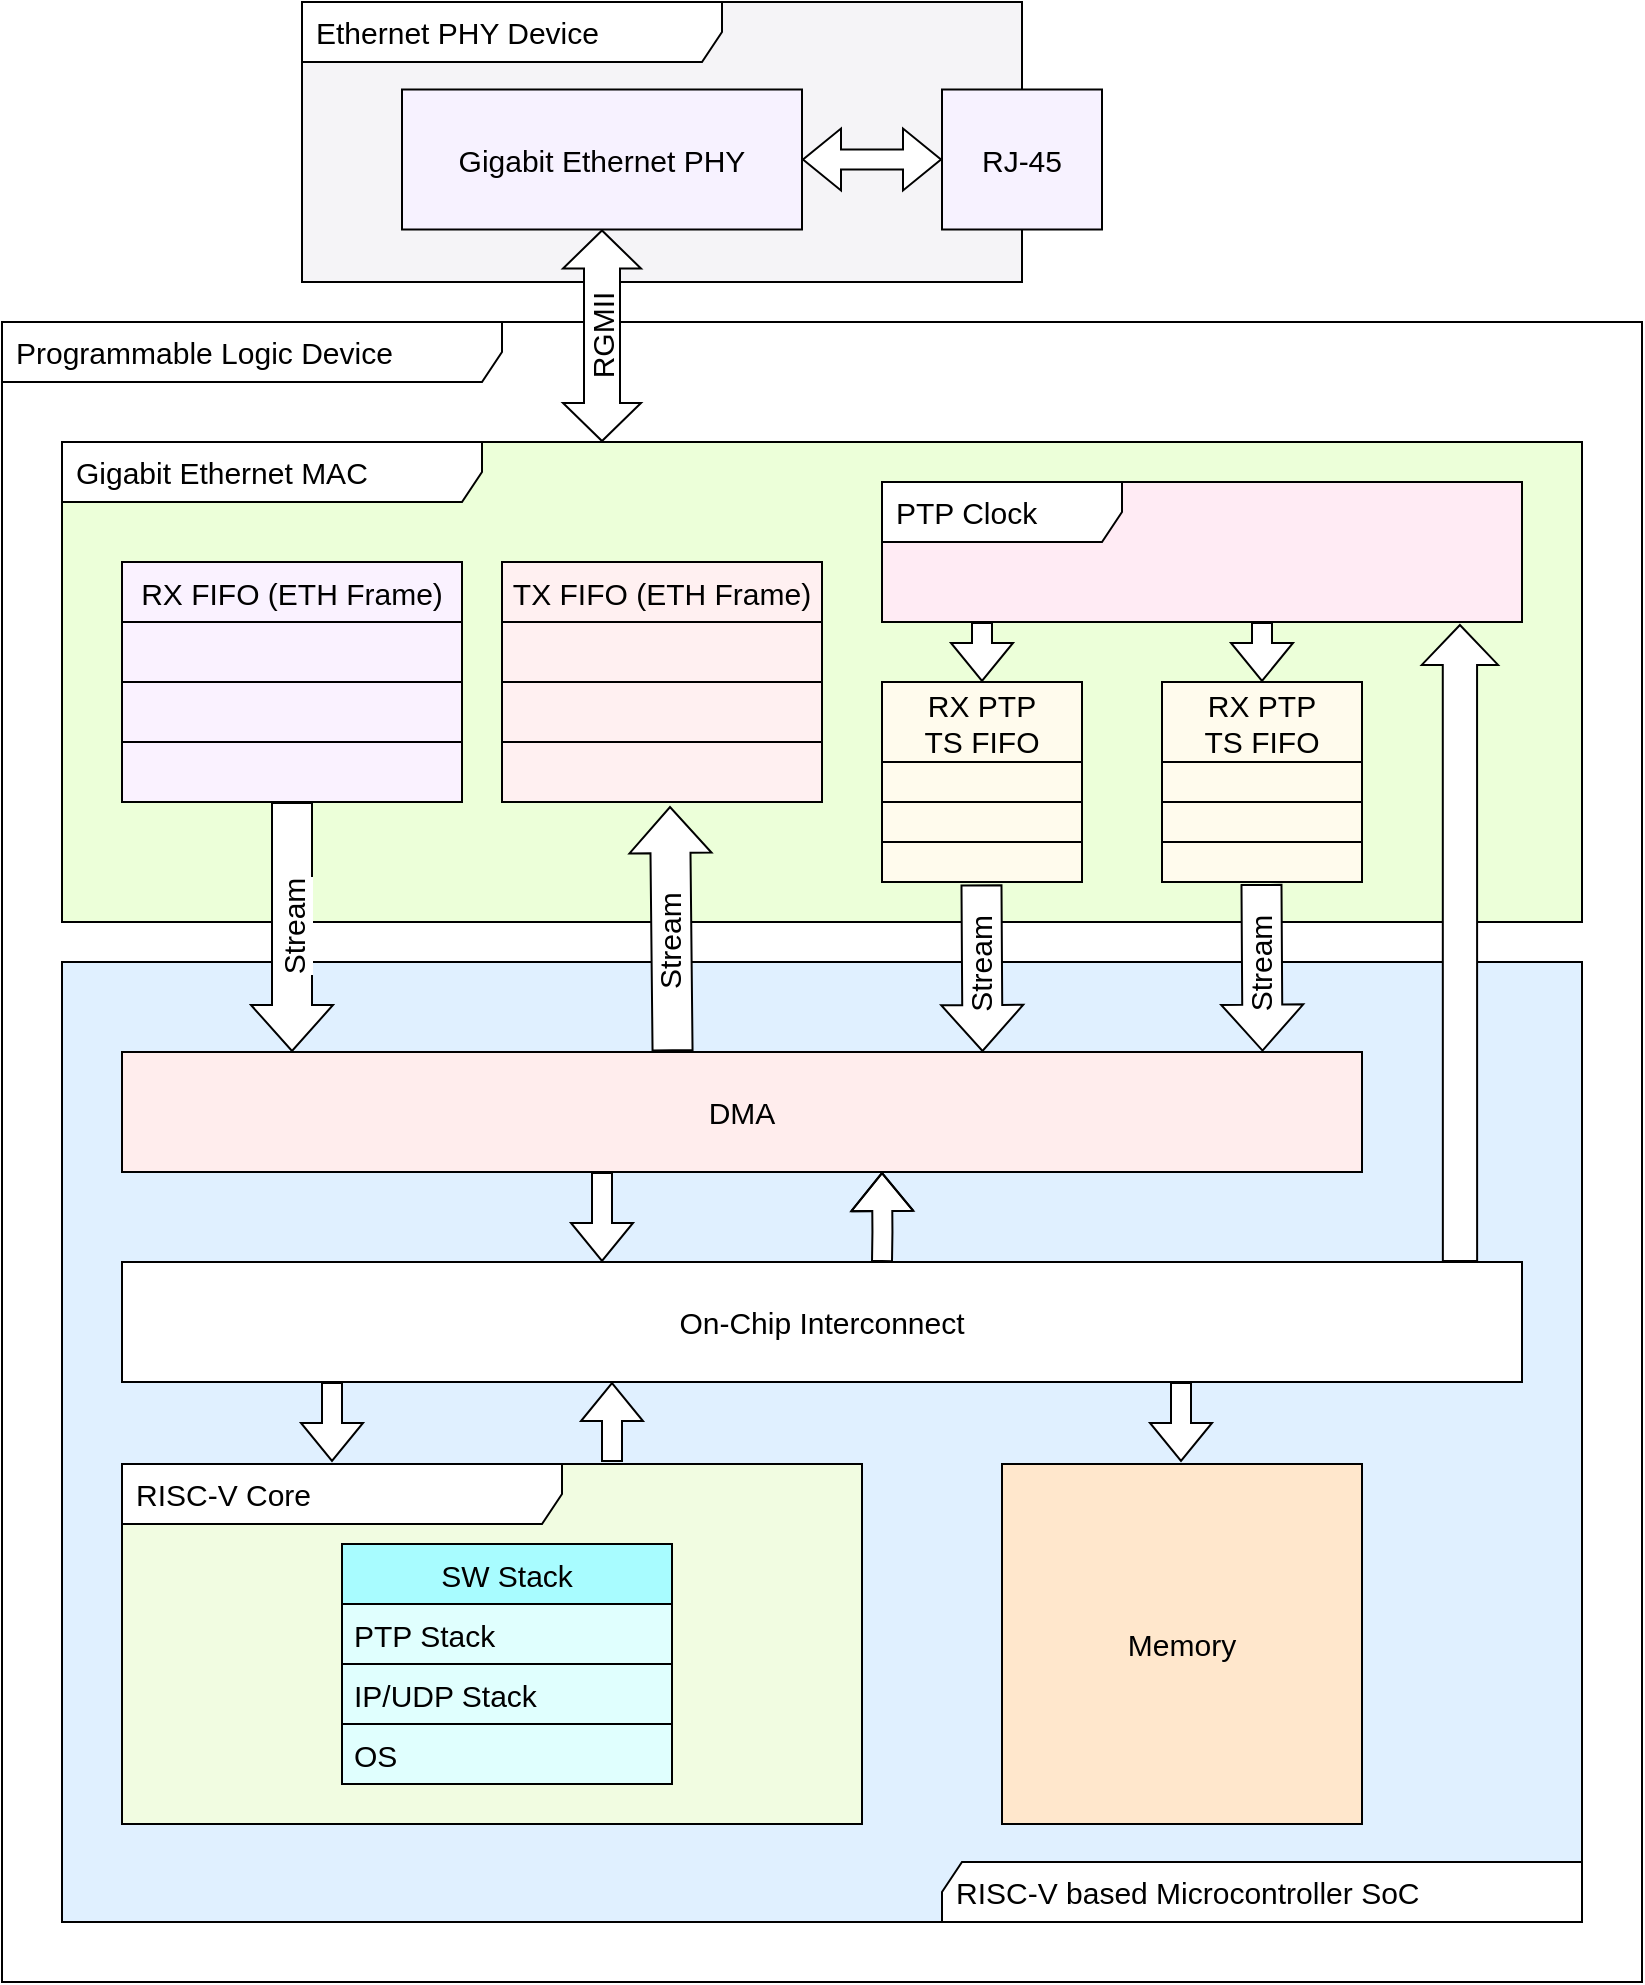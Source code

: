 <mxfile version="18.0.4" type="github">
  <diagram id="mLPpQYJzLz1xqzUndZVS" name="Page-1">
    <mxGraphModel dx="1422" dy="752" grid="1" gridSize="10" guides="1" tooltips="1" connect="1" arrows="1" fold="1" page="1" pageScale="1" pageWidth="827" pageHeight="1169" math="0" shadow="0">
      <root>
        <mxCell id="0" />
        <mxCell id="1" parent="0" />
        <mxCell id="8U_8XwLauRsZ4ZYQqi3w-3" value="Programmable Logic Device" style="shape=umlFrame;whiteSpace=wrap;html=1;width=250;height=30;boundedLbl=1;verticalAlign=middle;align=left;spacingLeft=5;fillColor=default;swimlaneFillColor=#ffffff;fontSize=15;" parent="1" vertex="1">
          <mxGeometry x="50" y="220" width="820" height="830" as="geometry" />
        </mxCell>
        <mxCell id="9wRkoVYpAe7Pgj8xl5cS-29" value="RISC-V based Microcontroller SoC" style="shape=umlFrame;whiteSpace=wrap;html=1;width=320;height=30;boundedLbl=1;verticalAlign=middle;align=left;spacingLeft=5;fillColor=#FFFFFF;swimlaneFillColor=#E0F0FF;direction=west;fontSize=15;" parent="1" vertex="1">
          <mxGeometry x="80" y="540" width="760" height="480" as="geometry" />
        </mxCell>
        <mxCell id="8U_8XwLauRsZ4ZYQqi3w-2" value="&lt;div style=&quot;font-size: 15px;&quot;&gt;Gigabit Ethernet MAC&lt;/div&gt;" style="shape=umlFrame;whiteSpace=wrap;html=1;width=210;height=30;boundedLbl=1;verticalAlign=middle;align=left;spacingLeft=5;fillColor=#FFFFFF;swimlaneFillColor=#ECFFD9;fontSize=15;" parent="1" vertex="1">
          <mxGeometry x="80" y="280" width="760" height="240" as="geometry" />
        </mxCell>
        <mxCell id="9wRkoVYpAe7Pgj8xl5cS-7" value="" style="group;fillColor=none;fontSize=15;" parent="1" vertex="1" connectable="0">
          <mxGeometry x="200" y="60" width="400" height="140" as="geometry" />
        </mxCell>
        <mxCell id="9wRkoVYpAe7Pgj8xl5cS-1" value="Ethernet PHY Device" style="shape=umlFrame;whiteSpace=wrap;html=1;width=210;height=30;boundedLbl=1;verticalAlign=middle;align=left;spacingLeft=5;fillColor=#FFFFFF;swimlaneFillColor=#F5F4F7;fontSize=15;" parent="9wRkoVYpAe7Pgj8xl5cS-7" vertex="1">
          <mxGeometry width="360" height="140" as="geometry" />
        </mxCell>
        <mxCell id="9wRkoVYpAe7Pgj8xl5cS-3" value="&lt;span style=&quot;font-size: 15px;&quot;&gt;RJ-45&lt;/span&gt;" style="rounded=0;whiteSpace=wrap;html=1;labelBackgroundColor=none;fillColor=#F7F2FF;fontSize=15;" parent="9wRkoVYpAe7Pgj8xl5cS-7" vertex="1">
          <mxGeometry x="320" y="43.75" width="80" height="70" as="geometry" />
        </mxCell>
        <mxCell id="9wRkoVYpAe7Pgj8xl5cS-4" value="Gigabit Ethernet PHY" style="rounded=0;whiteSpace=wrap;html=1;labelBackgroundColor=none;fillColor=#F7F2FF;fontSize=15;" parent="9wRkoVYpAe7Pgj8xl5cS-7" vertex="1">
          <mxGeometry x="50" y="43.75" width="200" height="70" as="geometry" />
        </mxCell>
        <mxCell id="9wRkoVYpAe7Pgj8xl5cS-6" value="" style="shape=flexArrow;endArrow=classic;startArrow=classic;html=1;rounded=0;fontColor=none;entryX=0;entryY=0.5;entryDx=0;entryDy=0;exitX=1;exitY=0.5;exitDx=0;exitDy=0;fillColor=default;fontSize=15;" parent="9wRkoVYpAe7Pgj8xl5cS-7" source="9wRkoVYpAe7Pgj8xl5cS-4" target="9wRkoVYpAe7Pgj8xl5cS-3" edge="1">
          <mxGeometry width="100" height="100" relative="1" as="geometry">
            <mxPoint x="200" y="131.25" as="sourcePoint" />
            <mxPoint x="300" y="43.75" as="targetPoint" />
          </mxGeometry>
        </mxCell>
        <mxCell id="9wRkoVYpAe7Pgj8xl5cS-8" value="RGMII" style="shape=flexArrow;endArrow=classic;startArrow=classic;html=1;rounded=0;fontColor=none;entryX=0.5;entryY=1;entryDx=0;entryDy=0;width=18;fillColor=#FFFFFF;labelBackgroundColor=none;horizontal=0;startSize=6;fontSize=15;" parent="1" target="9wRkoVYpAe7Pgj8xl5cS-4" edge="1">
          <mxGeometry width="100" height="100" relative="1" as="geometry">
            <mxPoint x="350" y="280" as="sourcePoint" />
            <mxPoint x="690" y="390" as="targetPoint" />
          </mxGeometry>
        </mxCell>
        <mxCell id="9wRkoVYpAe7Pgj8xl5cS-9" value="TX FIFO (ETH Frame)" style="swimlane;fontStyle=0;childLayout=stackLayout;horizontal=1;startSize=30;horizontalStack=0;resizeParent=1;resizeParentMax=0;resizeLast=0;collapsible=1;marginBottom=0;labelBackgroundColor=none;fontColor=none;fillColor=#FFF0F1;fontSize=15;" parent="1" vertex="1">
          <mxGeometry x="300" y="340" width="160" height="120" as="geometry" />
        </mxCell>
        <mxCell id="9wRkoVYpAe7Pgj8xl5cS-10" value="  " style="text;strokeColor=default;fillColor=#FFF0F1;align=left;verticalAlign=middle;spacingLeft=4;spacingRight=4;overflow=hidden;points=[[0,0.5],[1,0.5]];portConstraint=eastwest;rotatable=0;labelBackgroundColor=none;fontColor=none;labelBorderColor=none;fontSize=15;" parent="9wRkoVYpAe7Pgj8xl5cS-9" vertex="1">
          <mxGeometry y="30" width="160" height="30" as="geometry" />
        </mxCell>
        <mxCell id="9wRkoVYpAe7Pgj8xl5cS-11" value=" " style="text;strokeColor=default;fillColor=#FFF0F1;align=left;verticalAlign=middle;spacingLeft=4;spacingRight=4;overflow=hidden;points=[[0,0.5],[1,0.5]];portConstraint=eastwest;rotatable=0;labelBackgroundColor=none;fontColor=none;fontSize=15;" parent="9wRkoVYpAe7Pgj8xl5cS-9" vertex="1">
          <mxGeometry y="60" width="160" height="30" as="geometry" />
        </mxCell>
        <mxCell id="9wRkoVYpAe7Pgj8xl5cS-12" value=" " style="text;strokeColor=default;fillColor=#FFF0F1;align=left;verticalAlign=middle;spacingLeft=4;spacingRight=4;overflow=hidden;points=[[0,0.5],[1,0.5]];portConstraint=eastwest;rotatable=0;labelBackgroundColor=none;fontColor=none;fontSize=15;" parent="9wRkoVYpAe7Pgj8xl5cS-9" vertex="1">
          <mxGeometry y="90" width="160" height="30" as="geometry" />
        </mxCell>
        <mxCell id="9wRkoVYpAe7Pgj8xl5cS-14" value="RX FIFO (ETH Frame)" style="swimlane;fontStyle=0;childLayout=stackLayout;horizontal=1;startSize=30;horizontalStack=0;resizeParent=1;resizeParentMax=0;resizeLast=0;collapsible=1;marginBottom=0;labelBackgroundColor=none;fontColor=none;fillColor=#FAF2FF;fontSize=15;" parent="1" vertex="1">
          <mxGeometry x="110" y="340" width="170" height="120" as="geometry" />
        </mxCell>
        <mxCell id="9wRkoVYpAe7Pgj8xl5cS-15" value="  " style="text;strokeColor=default;fillColor=#FAF2FF;align=left;verticalAlign=middle;spacingLeft=4;spacingRight=4;overflow=hidden;points=[[0,0.5],[1,0.5]];portConstraint=eastwest;rotatable=0;labelBackgroundColor=none;fontColor=none;labelBorderColor=none;fontSize=15;" parent="9wRkoVYpAe7Pgj8xl5cS-14" vertex="1">
          <mxGeometry y="30" width="170" height="30" as="geometry" />
        </mxCell>
        <mxCell id="9wRkoVYpAe7Pgj8xl5cS-16" value=" " style="text;strokeColor=default;fillColor=#FAF2FF;align=left;verticalAlign=middle;spacingLeft=4;spacingRight=4;overflow=hidden;points=[[0,0.5],[1,0.5]];portConstraint=eastwest;rotatable=0;labelBackgroundColor=none;fontColor=none;fontSize=15;" parent="9wRkoVYpAe7Pgj8xl5cS-14" vertex="1">
          <mxGeometry y="60" width="170" height="30" as="geometry" />
        </mxCell>
        <mxCell id="9wRkoVYpAe7Pgj8xl5cS-17" value=" " style="text;strokeColor=default;fillColor=#FAF2FF;align=left;verticalAlign=middle;spacingLeft=4;spacingRight=4;overflow=hidden;points=[[0,0.5],[1,0.5]];portConstraint=eastwest;rotatable=0;labelBackgroundColor=none;fontColor=none;fontSize=15;" parent="9wRkoVYpAe7Pgj8xl5cS-14" vertex="1">
          <mxGeometry y="90" width="170" height="30" as="geometry" />
        </mxCell>
        <mxCell id="9wRkoVYpAe7Pgj8xl5cS-18" value="RX PTP &#xa;TS FIFO" style="swimlane;fontStyle=0;childLayout=stackLayout;horizontal=1;startSize=40;horizontalStack=0;resizeParent=1;resizeParentMax=0;resizeLast=0;collapsible=1;marginBottom=0;labelBackgroundColor=none;fontColor=none;fillColor=#FFFBED;fontSize=15;" parent="1" vertex="1">
          <mxGeometry x="490" y="400" width="100" height="100" as="geometry" />
        </mxCell>
        <mxCell id="9wRkoVYpAe7Pgj8xl5cS-19" value="  " style="text;strokeColor=default;fillColor=#FFFBED;align=left;verticalAlign=middle;spacingLeft=4;spacingRight=4;overflow=hidden;points=[[0,0.5],[1,0.5]];portConstraint=eastwest;rotatable=0;labelBackgroundColor=none;fontColor=none;labelBorderColor=none;fontSize=15;" parent="9wRkoVYpAe7Pgj8xl5cS-18" vertex="1">
          <mxGeometry y="40" width="100" height="20" as="geometry" />
        </mxCell>
        <mxCell id="9wRkoVYpAe7Pgj8xl5cS-20" value=" " style="text;strokeColor=default;fillColor=#FFFBED;align=left;verticalAlign=middle;spacingLeft=4;spacingRight=4;overflow=hidden;points=[[0,0.5],[1,0.5]];portConstraint=eastwest;rotatable=0;labelBackgroundColor=none;fontColor=none;fontSize=15;" parent="9wRkoVYpAe7Pgj8xl5cS-18" vertex="1">
          <mxGeometry y="60" width="100" height="20" as="geometry" />
        </mxCell>
        <mxCell id="9wRkoVYpAe7Pgj8xl5cS-21" value=" " style="text;strokeColor=default;fillColor=#FFFBED;align=left;verticalAlign=middle;spacingLeft=4;spacingRight=4;overflow=hidden;points=[[0,0.5],[1,0.5]];portConstraint=eastwest;rotatable=0;labelBackgroundColor=none;fontColor=none;fontSize=15;" parent="9wRkoVYpAe7Pgj8xl5cS-18" vertex="1">
          <mxGeometry y="80" width="100" height="20" as="geometry" />
        </mxCell>
        <mxCell id="9wRkoVYpAe7Pgj8xl5cS-26" value="PTP Clock" style="shape=umlFrame;whiteSpace=wrap;html=1;width=120;height=30;boundedLbl=1;verticalAlign=middle;align=left;spacingLeft=5;fillColor=#FFFFFF;swimlaneFillColor=#FFEBF4;fontSize=15;" parent="1" vertex="1">
          <mxGeometry x="490" y="300" width="320" height="70" as="geometry" />
        </mxCell>
        <mxCell id="9wRkoVYpAe7Pgj8xl5cS-30" value="DMA" style="rounded=0;whiteSpace=wrap;html=1;glass=0;labelBackgroundColor=none;labelBorderColor=none;fontColor=none;strokeColor=default;fillColor=#FFEDED;fontSize=15;" parent="1" vertex="1">
          <mxGeometry x="110" y="585" width="620" height="60" as="geometry" />
        </mxCell>
        <mxCell id="9wRkoVYpAe7Pgj8xl5cS-32" value="&lt;div&gt;Stream&lt;/div&gt;" style="shape=flexArrow;endArrow=classic;html=1;rounded=0;labelBackgroundColor=default;fontColor=none;fillColor=#FFFFFF;orthogonal=1;horizontal=0;width=20;endSize=7.33;fontSize=15;" parent="1" source="9wRkoVYpAe7Pgj8xl5cS-17" target="9wRkoVYpAe7Pgj8xl5cS-30" edge="1">
          <mxGeometry width="50" height="50" relative="1" as="geometry">
            <mxPoint x="360" y="600" as="sourcePoint" />
            <mxPoint x="165" y="560" as="targetPoint" />
          </mxGeometry>
        </mxCell>
        <mxCell id="9wRkoVYpAe7Pgj8xl5cS-37" value="On-Chip Interconnect" style="rounded=0;whiteSpace=wrap;html=1;glass=0;labelBackgroundColor=none;labelBorderColor=none;fontColor=none;strokeColor=default;fillColor=#FFFFFF;fontSize=15;" parent="1" vertex="1">
          <mxGeometry x="110" y="690" width="700" height="60" as="geometry" />
        </mxCell>
        <mxCell id="9wRkoVYpAe7Pgj8xl5cS-38" value="Memory" style="whiteSpace=wrap;html=1;aspect=fixed;glass=0;labelBackgroundColor=none;labelBorderColor=none;fontColor=none;strokeColor=default;fillColor=#FFE7CC;gradientColor=none;fontSize=15;" parent="1" vertex="1">
          <mxGeometry x="550" y="791" width="180" height="180" as="geometry" />
        </mxCell>
        <mxCell id="9wRkoVYpAe7Pgj8xl5cS-39" value="" style="shape=flexArrow;endArrow=classic;html=1;rounded=0;labelBackgroundColor=none;fontColor=none;fillColor=#FFFFFF;orthogonal=1;fontSize=15;" parent="1" edge="1">
          <mxGeometry width="50" height="50" relative="1" as="geometry">
            <mxPoint x="350" y="645" as="sourcePoint" />
            <mxPoint x="350" y="690" as="targetPoint" />
          </mxGeometry>
        </mxCell>
        <mxCell id="9wRkoVYpAe7Pgj8xl5cS-40" value="" style="shape=flexArrow;endArrow=classic;html=1;rounded=0;labelBackgroundColor=none;fontColor=none;fillColor=#FFFFFF;entryX=0.569;entryY=1;entryDx=0;entryDy=0;entryPerimeter=0;fontSize=15;" parent="1" edge="1">
          <mxGeometry width="50" height="50" relative="1" as="geometry">
            <mxPoint x="490" y="690" as="sourcePoint" />
            <mxPoint x="490" y="645" as="targetPoint" />
            <Array as="points">
              <mxPoint x="490.22" y="675" />
            </Array>
          </mxGeometry>
        </mxCell>
        <mxCell id="9wRkoVYpAe7Pgj8xl5cS-44" value="RISC-V Core" style="shape=umlFrame;whiteSpace=wrap;html=1;width=220;height=30;boundedLbl=1;verticalAlign=middle;align=left;spacingLeft=5;fillColor=#FFFFFF;swimlaneFillColor=#F1FCE1;direction=east;fontSize=15;" parent="1" vertex="1">
          <mxGeometry x="110" y="791" width="370" height="180" as="geometry" />
        </mxCell>
        <mxCell id="9wRkoVYpAe7Pgj8xl5cS-49" value="RX PTP &#xa;TS FIFO" style="swimlane;fontStyle=0;childLayout=stackLayout;horizontal=1;startSize=40;horizontalStack=0;resizeParent=1;resizeParentMax=0;resizeLast=0;collapsible=1;marginBottom=0;labelBackgroundColor=none;fontColor=none;fillColor=#FFFBED;fontSize=15;" parent="1" vertex="1">
          <mxGeometry x="630" y="400" width="100" height="100" as="geometry" />
        </mxCell>
        <mxCell id="9wRkoVYpAe7Pgj8xl5cS-50" value="  " style="text;strokeColor=default;fillColor=#FFFBED;align=left;verticalAlign=middle;spacingLeft=4;spacingRight=4;overflow=hidden;points=[[0,0.5],[1,0.5]];portConstraint=eastwest;rotatable=0;labelBackgroundColor=none;fontColor=none;labelBorderColor=none;fontSize=15;" parent="9wRkoVYpAe7Pgj8xl5cS-49" vertex="1">
          <mxGeometry y="40" width="100" height="20" as="geometry" />
        </mxCell>
        <mxCell id="9wRkoVYpAe7Pgj8xl5cS-51" value=" " style="text;strokeColor=default;fillColor=#FFFBED;align=left;verticalAlign=middle;spacingLeft=4;spacingRight=4;overflow=hidden;points=[[0,0.5],[1,0.5]];portConstraint=eastwest;rotatable=0;labelBackgroundColor=none;fontColor=none;fontSize=15;" parent="9wRkoVYpAe7Pgj8xl5cS-49" vertex="1">
          <mxGeometry y="60" width="100" height="20" as="geometry" />
        </mxCell>
        <mxCell id="9wRkoVYpAe7Pgj8xl5cS-52" value=" " style="text;strokeColor=default;fillColor=#FFFBED;align=left;verticalAlign=middle;spacingLeft=4;spacingRight=4;overflow=hidden;points=[[0,0.5],[1,0.5]];portConstraint=eastwest;rotatable=0;labelBackgroundColor=none;fontColor=none;fontSize=15;" parent="9wRkoVYpAe7Pgj8xl5cS-49" vertex="1">
          <mxGeometry y="80" width="100" height="20" as="geometry" />
        </mxCell>
        <mxCell id="NilRoUXq7cAJDMya43DC-1" value="Stream" style="shape=flexArrow;endArrow=classic;html=1;rounded=0;labelBackgroundColor=none;fontColor=none;fillColor=#FFFFFF;orthogonal=1;horizontal=0;width=20;endSize=7.33;fontSize=15;exitX=0.51;exitY=1;exitDx=0;exitDy=0;exitPerimeter=0;entryX=0.696;entryY=-0.02;entryDx=0;entryDy=0;entryPerimeter=0;" parent="9wRkoVYpAe7Pgj8xl5cS-49" edge="1">
          <mxGeometry x="-0.045" y="-1" width="50" height="50" relative="1" as="geometry">
            <mxPoint x="49.74" y="101" as="sourcePoint" />
            <mxPoint x="50.26" y="184.8" as="targetPoint" />
            <mxPoint as="offset" />
          </mxGeometry>
        </mxCell>
        <mxCell id="9wRkoVYpAe7Pgj8xl5cS-54" value="" style="shape=flexArrow;endArrow=classic;html=1;rounded=0;labelBackgroundColor=none;fontColor=none;fillColor=#FFFFFF;entryX=0.5;entryY=0;entryDx=0;entryDy=0;orthogonal=1;fontSize=15;" parent="1" source="9wRkoVYpAe7Pgj8xl5cS-26" target="9wRkoVYpAe7Pgj8xl5cS-18" edge="1">
          <mxGeometry width="50" height="50" relative="1" as="geometry">
            <mxPoint x="530" y="390" as="sourcePoint" />
            <mxPoint x="310" y="550" as="targetPoint" />
          </mxGeometry>
        </mxCell>
        <mxCell id="9wRkoVYpAe7Pgj8xl5cS-56" value="" style="shape=flexArrow;endArrow=classic;html=1;rounded=0;labelBackgroundColor=none;fontColor=none;fillColor=#FFFFFF;orthogonal=1;fontSize=15;entryX=0.5;entryY=0;entryDx=0;entryDy=0;" parent="1" source="9wRkoVYpAe7Pgj8xl5cS-26" target="9wRkoVYpAe7Pgj8xl5cS-49" edge="1">
          <mxGeometry width="50" height="50" relative="1" as="geometry">
            <mxPoint x="679.76" y="390" as="sourcePoint" />
            <mxPoint x="680" y="410" as="targetPoint" />
          </mxGeometry>
        </mxCell>
        <mxCell id="9wRkoVYpAe7Pgj8xl5cS-62" value="" style="shape=flexArrow;endArrow=classic;html=1;rounded=0;labelBackgroundColor=none;fontColor=none;fillColor=#FFFFFF;orthogonal=1;fontSize=15;" parent="1" edge="1">
          <mxGeometry width="50" height="50" relative="1" as="geometry">
            <mxPoint x="215" y="750" as="sourcePoint" />
            <mxPoint x="215" y="790" as="targetPoint" />
          </mxGeometry>
        </mxCell>
        <mxCell id="9wRkoVYpAe7Pgj8xl5cS-64" value="" style="shape=flexArrow;endArrow=classic;html=1;rounded=0;labelBackgroundColor=none;fontColor=none;fillColor=#FFFFFF;fontSize=15;" parent="1" edge="1">
          <mxGeometry width="50" height="50" relative="1" as="geometry">
            <mxPoint x="355" y="790" as="sourcePoint" />
            <mxPoint x="355" y="750" as="targetPoint" />
          </mxGeometry>
        </mxCell>
        <mxCell id="9wRkoVYpAe7Pgj8xl5cS-66" value="" style="shape=flexArrow;endArrow=classic;html=1;rounded=0;labelBackgroundColor=none;fontColor=none;fillColor=#FFFFFF;orthogonal=1;fontSize=15;" parent="1" edge="1">
          <mxGeometry width="50" height="50" relative="1" as="geometry">
            <mxPoint x="639.5" y="750" as="sourcePoint" />
            <mxPoint x="639.5" y="790" as="targetPoint" />
          </mxGeometry>
        </mxCell>
        <mxCell id="9wRkoVYpAe7Pgj8xl5cS-68" value="SW Stack" style="swimlane;fontStyle=0;childLayout=stackLayout;horizontal=1;startSize=30;horizontalStack=0;resizeParent=1;resizeParentMax=0;resizeLast=0;collapsible=1;marginBottom=0;glass=0;labelBackgroundColor=none;labelBorderColor=none;fontColor=none;strokeColor=default;fillColor=#A8FCFF;gradientColor=none;fontSize=15;" parent="1" vertex="1">
          <mxGeometry x="220" y="831" width="165" height="120" as="geometry" />
        </mxCell>
        <mxCell id="9wRkoVYpAe7Pgj8xl5cS-69" value="PTP Stack" style="text;strokeColor=default;fillColor=#E0FFFE;align=left;verticalAlign=middle;spacingLeft=4;spacingRight=4;overflow=hidden;points=[[0,0.5],[1,0.5]];portConstraint=eastwest;rotatable=0;glass=0;labelBackgroundColor=none;labelBorderColor=none;fontColor=none;fontSize=15;" parent="9wRkoVYpAe7Pgj8xl5cS-68" vertex="1">
          <mxGeometry y="30" width="165" height="30" as="geometry" />
        </mxCell>
        <mxCell id="9wRkoVYpAe7Pgj8xl5cS-70" value="IP/UDP Stack" style="text;strokeColor=default;fillColor=#E0FFFE;align=left;verticalAlign=middle;spacingLeft=4;spacingRight=4;overflow=hidden;points=[[0,0.5],[1,0.5]];portConstraint=eastwest;rotatable=0;glass=0;labelBackgroundColor=none;labelBorderColor=none;fontColor=none;fontSize=15;" parent="9wRkoVYpAe7Pgj8xl5cS-68" vertex="1">
          <mxGeometry y="60" width="165" height="30" as="geometry" />
        </mxCell>
        <mxCell id="9wRkoVYpAe7Pgj8xl5cS-71" value="OS" style="text;strokeColor=default;fillColor=#E0FFFE;align=left;verticalAlign=middle;spacingLeft=4;spacingRight=4;overflow=hidden;points=[[0,0.5],[1,0.5]];portConstraint=eastwest;rotatable=0;glass=0;labelBackgroundColor=none;labelBorderColor=none;fontColor=none;fontSize=15;" parent="9wRkoVYpAe7Pgj8xl5cS-68" vertex="1">
          <mxGeometry y="90" width="165" height="30" as="geometry" />
        </mxCell>
        <mxCell id="0bZ0CAgHgtpychcCBRZJ-1" value="Stream" style="shape=flexArrow;endArrow=classic;html=1;rounded=0;labelBackgroundColor=none;fontColor=none;fillColor=#FFFFFF;orthogonal=1;horizontal=0;width=20;endSize=7.33;startArrow=none;fontSize=15;entryX=0.525;entryY=1.067;entryDx=0;entryDy=0;entryPerimeter=0;exitX=0.444;exitY=-0.006;exitDx=0;exitDy=0;exitPerimeter=0;" parent="1" source="9wRkoVYpAe7Pgj8xl5cS-30" target="9wRkoVYpAe7Pgj8xl5cS-12" edge="1">
          <mxGeometry x="-0.109" y="1" width="50" height="50" relative="1" as="geometry">
            <mxPoint x="369.58" y="585" as="sourcePoint" />
            <mxPoint x="369.58" y="480" as="targetPoint" />
            <mxPoint as="offset" />
          </mxGeometry>
        </mxCell>
        <mxCell id="dMiMLzUYuEcjHtfRN7Cz-6" value="" style="shape=flexArrow;endArrow=classic;html=1;rounded=0;labelBackgroundColor=none;fontColor=none;fillColor=#FFFFFF;fontSize=15;entryX=0.903;entryY=1.014;entryDx=0;entryDy=0;entryPerimeter=0;width=17.143;endSize=6.32;" parent="1" target="9wRkoVYpAe7Pgj8xl5cS-26" edge="1">
          <mxGeometry width="50" height="50" relative="1" as="geometry">
            <mxPoint x="779" y="690" as="sourcePoint" />
            <mxPoint x="780" y="610" as="targetPoint" />
          </mxGeometry>
        </mxCell>
        <mxCell id="NilRoUXq7cAJDMya43DC-3" value="Stream" style="shape=flexArrow;endArrow=classic;html=1;rounded=0;labelBackgroundColor=none;fontColor=none;fillColor=default;orthogonal=1;horizontal=0;width=20;endSize=7.33;fontSize=15;exitX=0.51;exitY=1;exitDx=0;exitDy=0;exitPerimeter=0;entryX=0.696;entryY=-0.02;entryDx=0;entryDy=0;entryPerimeter=0;" parent="1" edge="1">
          <mxGeometry x="-0.045" y="-1" width="50" height="50" relative="1" as="geometry">
            <mxPoint x="539.74" y="501.2" as="sourcePoint" />
            <mxPoint x="540.26" y="585" as="targetPoint" />
            <mxPoint as="offset" />
          </mxGeometry>
        </mxCell>
      </root>
    </mxGraphModel>
  </diagram>
</mxfile>
